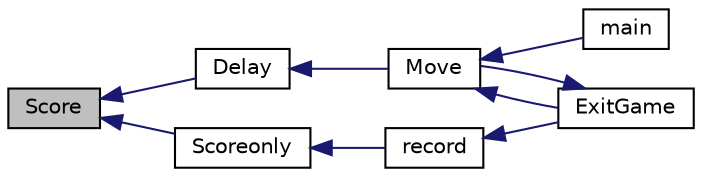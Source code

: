 digraph "Score"
{
  edge [fontname="Helvetica",fontsize="10",labelfontname="Helvetica",labelfontsize="10"];
  node [fontname="Helvetica",fontsize="10",shape=record];
  rankdir="LR";
  Node138 [label="Score",height=0.2,width=0.4,color="black", fillcolor="grey75", style="filled", fontcolor="black"];
  Node138 -> Node139 [dir="back",color="midnightblue",fontsize="10",style="solid"];
  Node139 [label="Delay",height=0.2,width=0.4,color="black", fillcolor="white", style="filled",URL="$main_8c.html#aad49cedd771da5ce9872fb364e8d6373"];
  Node139 -> Node140 [dir="back",color="midnightblue",fontsize="10",style="solid"];
  Node140 [label="Move",height=0.2,width=0.4,color="black", fillcolor="white", style="filled",URL="$main_8c.html#a678e66228c0453fbbe74a605bcc27c51"];
  Node140 -> Node141 [dir="back",color="midnightblue",fontsize="10",style="solid"];
  Node141 [label="main",height=0.2,width=0.4,color="black", fillcolor="white", style="filled",URL="$main_8c.html#ae66f6b31b5ad750f1fe042a706a4e3d4"];
  Node140 -> Node142 [dir="back",color="midnightblue",fontsize="10",style="solid"];
  Node142 [label="ExitGame",height=0.2,width=0.4,color="black", fillcolor="white", style="filled",URL="$main_8c.html#a4ae4a6c601765f289ae97678bb8a4d6a"];
  Node142 -> Node140 [dir="back",color="midnightblue",fontsize="10",style="solid"];
  Node138 -> Node143 [dir="back",color="midnightblue",fontsize="10",style="solid"];
  Node143 [label="Scoreonly",height=0.2,width=0.4,color="black", fillcolor="white", style="filled",URL="$main_8c.html#a40a74cbfd7d2271a5a5caeb629197dd1"];
  Node143 -> Node144 [dir="back",color="midnightblue",fontsize="10",style="solid"];
  Node144 [label="record",height=0.2,width=0.4,color="black", fillcolor="white", style="filled",URL="$main_8c.html#ad2ae727c20e5f803e5f075b41aea2fb4"];
  Node144 -> Node142 [dir="back",color="midnightblue",fontsize="10",style="solid"];
}
